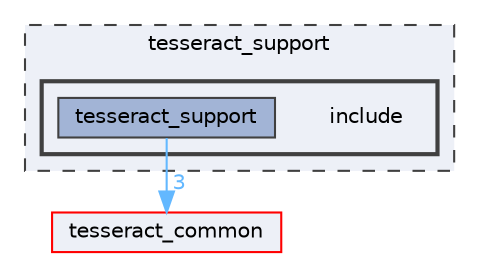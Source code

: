 digraph "tesseract_support/include"
{
 // LATEX_PDF_SIZE
  bgcolor="transparent";
  edge [fontname=Helvetica,fontsize=10,labelfontname=Helvetica,labelfontsize=10];
  node [fontname=Helvetica,fontsize=10,shape=box,height=0.2,width=0.4];
  compound=true
  subgraph clusterdir_da909b66eb41dea5cfc6351b8c562363 {
    graph [ bgcolor="#edf0f7", pencolor="grey25", label="tesseract_support", fontname=Helvetica,fontsize=10 style="filled,dashed", URL="dir_da909b66eb41dea5cfc6351b8c562363.html",tooltip=""]
  subgraph clusterdir_e53f281f509edc8e8e21ec43e00b31a1 {
    graph [ bgcolor="#edf0f7", pencolor="grey25", label="", fontname=Helvetica,fontsize=10 style="filled,bold", URL="dir_e53f281f509edc8e8e21ec43e00b31a1.html",tooltip=""]
    dir_e53f281f509edc8e8e21ec43e00b31a1 [shape=plaintext, label="include"];
  dir_3792498175995126b457934ebb73233b [label="tesseract_support", fillcolor="#a2b4d6", color="grey25", style="filled", URL="dir_3792498175995126b457934ebb73233b.html",tooltip=""];
  }
  }
  dir_8430b83f3af685b4c96d298a32e9aa37 [label="tesseract_common", fillcolor="#edf0f7", color="red", style="filled", URL="dir_8430b83f3af685b4c96d298a32e9aa37.html",tooltip=""];
  dir_3792498175995126b457934ebb73233b->dir_8430b83f3af685b4c96d298a32e9aa37 [headlabel="3", labeldistance=1.5 headhref="dir_000094_000075.html" color="steelblue1" fontcolor="steelblue1"];
}
